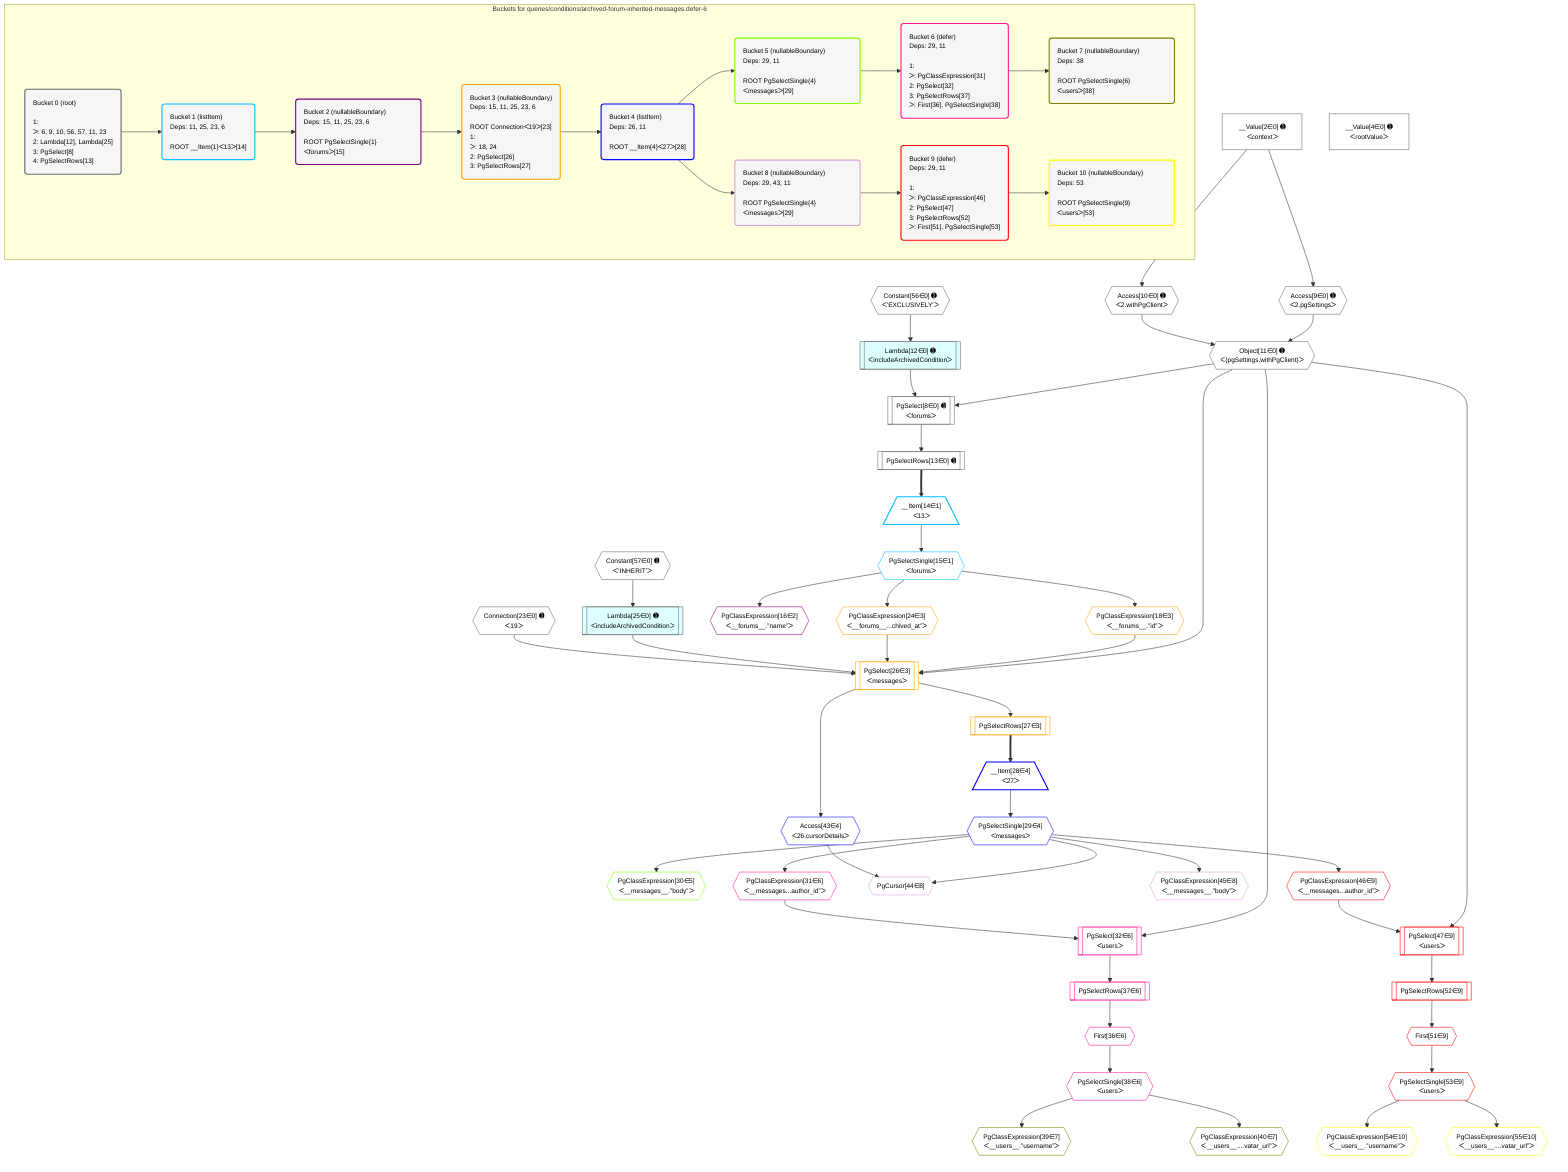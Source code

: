 %%{init: {'themeVariables': { 'fontSize': '12px'}}}%%
graph TD
    classDef path fill:#eee,stroke:#000,color:#000
    classDef plan fill:#fff,stroke-width:1px,color:#000
    classDef itemplan fill:#fff,stroke-width:2px,color:#000
    classDef unbatchedplan fill:#dff,stroke-width:1px,color:#000
    classDef sideeffectplan fill:#fcc,stroke-width:2px,color:#000
    classDef bucket fill:#f6f6f6,color:#000,stroke-width:2px,text-align:left


    %% plan dependencies
    PgSelect8[["PgSelect[8∈0] ➊<br />ᐸforumsᐳ"]]:::plan
    Object11{{"Object[11∈0] ➊<br />ᐸ{pgSettings,withPgClient}ᐳ"}}:::plan
    Lambda12[["Lambda[12∈0] ➊<br />ᐸincludeArchivedConditionᐳ"]]:::unbatchedplan
    Object11 & Lambda12 --> PgSelect8
    Access9{{"Access[9∈0] ➊<br />ᐸ2.pgSettingsᐳ"}}:::plan
    Access10{{"Access[10∈0] ➊<br />ᐸ2.withPgClientᐳ"}}:::plan
    Access9 & Access10 --> Object11
    Connection23{{"Connection[23∈0] ➊<br />ᐸ19ᐳ"}}:::plan
    __Value2["__Value[2∈0] ➊<br />ᐸcontextᐳ"]:::plan
    __Value2 --> Access9
    __Value2 --> Access10
    Constant56{{"Constant[56∈0] ➊<br />ᐸ'EXCLUSIVELY'ᐳ"}}:::plan
    Constant56 --> Lambda12
    PgSelectRows13[["PgSelectRows[13∈0] ➊"]]:::plan
    PgSelect8 --> PgSelectRows13
    Lambda25[["Lambda[25∈0] ➊<br />ᐸincludeArchivedConditionᐳ"]]:::unbatchedplan
    Constant57{{"Constant[57∈0] ➊<br />ᐸ'INHERIT'ᐳ"}}:::plan
    Constant57 --> Lambda25
    __Value4["__Value[4∈0] ➊<br />ᐸrootValueᐳ"]:::plan
    __Item14[/"__Item[14∈1]<br />ᐸ13ᐳ"\]:::itemplan
    PgSelectRows13 ==> __Item14
    PgSelectSingle15{{"PgSelectSingle[15∈1]<br />ᐸforumsᐳ"}}:::plan
    __Item14 --> PgSelectSingle15
    PgClassExpression16{{"PgClassExpression[16∈2]<br />ᐸ__forums__.”name”ᐳ"}}:::plan
    PgSelectSingle15 --> PgClassExpression16
    PgSelect26[["PgSelect[26∈3]<br />ᐸmessagesᐳ"]]:::plan
    PgClassExpression18{{"PgClassExpression[18∈3]<br />ᐸ__forums__.”id”ᐳ"}}:::plan
    PgClassExpression24{{"PgClassExpression[24∈3]<br />ᐸ__forums__...chived_at”ᐳ"}}:::plan
    Object11 & PgClassExpression18 & PgClassExpression24 & Lambda25 & Connection23 --> PgSelect26
    PgSelectSingle15 --> PgClassExpression18
    PgSelectSingle15 --> PgClassExpression24
    PgSelectRows27[["PgSelectRows[27∈3]"]]:::plan
    PgSelect26 --> PgSelectRows27
    __Item28[/"__Item[28∈4]<br />ᐸ27ᐳ"\]:::itemplan
    PgSelectRows27 ==> __Item28
    PgSelectSingle29{{"PgSelectSingle[29∈4]<br />ᐸmessagesᐳ"}}:::plan
    __Item28 --> PgSelectSingle29
    Access43{{"Access[43∈4]<br />ᐸ26.cursorDetailsᐳ"}}:::plan
    PgSelect26 --> Access43
    PgClassExpression30{{"PgClassExpression[30∈5]<br />ᐸ__messages__.”body”ᐳ"}}:::plan
    PgSelectSingle29 --> PgClassExpression30
    PgSelect32[["PgSelect[32∈6]<br />ᐸusersᐳ"]]:::plan
    PgClassExpression31{{"PgClassExpression[31∈6]<br />ᐸ__messages...author_id”ᐳ"}}:::plan
    Object11 & PgClassExpression31 --> PgSelect32
    PgSelectSingle29 --> PgClassExpression31
    First36{{"First[36∈6]"}}:::plan
    PgSelectRows37[["PgSelectRows[37∈6]"]]:::plan
    PgSelectRows37 --> First36
    PgSelect32 --> PgSelectRows37
    PgSelectSingle38{{"PgSelectSingle[38∈6]<br />ᐸusersᐳ"}}:::plan
    First36 --> PgSelectSingle38
    PgClassExpression39{{"PgClassExpression[39∈7]<br />ᐸ__users__.”username”ᐳ"}}:::plan
    PgSelectSingle38 --> PgClassExpression39
    PgClassExpression40{{"PgClassExpression[40∈7]<br />ᐸ__users__....vatar_url”ᐳ"}}:::plan
    PgSelectSingle38 --> PgClassExpression40
    PgCursor44{{"PgCursor[44∈8]"}}:::plan
    PgSelectSingle29 & Access43 --> PgCursor44
    PgClassExpression45{{"PgClassExpression[45∈8]<br />ᐸ__messages__.”body”ᐳ"}}:::plan
    PgSelectSingle29 --> PgClassExpression45
    PgSelect47[["PgSelect[47∈9]<br />ᐸusersᐳ"]]:::plan
    PgClassExpression46{{"PgClassExpression[46∈9]<br />ᐸ__messages...author_id”ᐳ"}}:::plan
    Object11 & PgClassExpression46 --> PgSelect47
    PgSelectSingle29 --> PgClassExpression46
    First51{{"First[51∈9]"}}:::plan
    PgSelectRows52[["PgSelectRows[52∈9]"]]:::plan
    PgSelectRows52 --> First51
    PgSelect47 --> PgSelectRows52
    PgSelectSingle53{{"PgSelectSingle[53∈9]<br />ᐸusersᐳ"}}:::plan
    First51 --> PgSelectSingle53
    PgClassExpression54{{"PgClassExpression[54∈10]<br />ᐸ__users__.”username”ᐳ"}}:::plan
    PgSelectSingle53 --> PgClassExpression54
    PgClassExpression55{{"PgClassExpression[55∈10]<br />ᐸ__users__....vatar_url”ᐳ"}}:::plan
    PgSelectSingle53 --> PgClassExpression55

    %% define steps

    subgraph "Buckets for queries/conditions/archived-forum-inherited-messages.defer-6"
    Bucket0("Bucket 0 (root)<br /><br />1: <br />ᐳ: 6, 9, 10, 56, 57, 11, 23<br />2: Lambda[12], Lambda[25]<br />3: PgSelect[8]<br />4: PgSelectRows[13]"):::bucket
    classDef bucket0 stroke:#696969
    class Bucket0,__Value2,__Value4,PgSelect8,Access9,Access10,Object11,Lambda12,PgSelectRows13,Connection23,Lambda25,Constant56,Constant57 bucket0
    Bucket1("Bucket 1 (listItem)<br />Deps: 11, 25, 23, 6<br /><br />ROOT __Item{1}ᐸ13ᐳ[14]"):::bucket
    classDef bucket1 stroke:#00bfff
    class Bucket1,__Item14,PgSelectSingle15 bucket1
    Bucket2("Bucket 2 (nullableBoundary)<br />Deps: 15, 11, 25, 23, 6<br /><br />ROOT PgSelectSingle{1}ᐸforumsᐳ[15]"):::bucket
    classDef bucket2 stroke:#7f007f
    class Bucket2,PgClassExpression16 bucket2
    Bucket3("Bucket 3 (nullableBoundary)<br />Deps: 15, 11, 25, 23, 6<br /><br />ROOT Connectionᐸ19ᐳ[23]<br />1: <br />ᐳ: 18, 24<br />2: PgSelect[26]<br />3: PgSelectRows[27]"):::bucket
    classDef bucket3 stroke:#ffa500
    class Bucket3,PgClassExpression18,PgClassExpression24,PgSelect26,PgSelectRows27 bucket3
    Bucket4("Bucket 4 (listItem)<br />Deps: 26, 11<br /><br />ROOT __Item{4}ᐸ27ᐳ[28]"):::bucket
    classDef bucket4 stroke:#0000ff
    class Bucket4,__Item28,PgSelectSingle29,Access43 bucket4
    Bucket5("Bucket 5 (nullableBoundary)<br />Deps: 29, 11<br /><br />ROOT PgSelectSingle{4}ᐸmessagesᐳ[29]"):::bucket
    classDef bucket5 stroke:#7fff00
    class Bucket5,PgClassExpression30 bucket5
    Bucket6("Bucket 6 (defer)<br />Deps: 29, 11<br /><br />1: <br />ᐳ: PgClassExpression[31]<br />2: PgSelect[32]<br />3: PgSelectRows[37]<br />ᐳ: First[36], PgSelectSingle[38]"):::bucket
    classDef bucket6 stroke:#ff1493
    class Bucket6,PgClassExpression31,PgSelect32,First36,PgSelectRows37,PgSelectSingle38 bucket6
    Bucket7("Bucket 7 (nullableBoundary)<br />Deps: 38<br /><br />ROOT PgSelectSingle{6}ᐸusersᐳ[38]"):::bucket
    classDef bucket7 stroke:#808000
    class Bucket7,PgClassExpression39,PgClassExpression40 bucket7
    Bucket8("Bucket 8 (nullableBoundary)<br />Deps: 29, 43, 11<br /><br />ROOT PgSelectSingle{4}ᐸmessagesᐳ[29]"):::bucket
    classDef bucket8 stroke:#dda0dd
    class Bucket8,PgCursor44,PgClassExpression45 bucket8
    Bucket9("Bucket 9 (defer)<br />Deps: 29, 11<br /><br />1: <br />ᐳ: PgClassExpression[46]<br />2: PgSelect[47]<br />3: PgSelectRows[52]<br />ᐳ: First[51], PgSelectSingle[53]"):::bucket
    classDef bucket9 stroke:#ff0000
    class Bucket9,PgClassExpression46,PgSelect47,First51,PgSelectRows52,PgSelectSingle53 bucket9
    Bucket10("Bucket 10 (nullableBoundary)<br />Deps: 53<br /><br />ROOT PgSelectSingle{9}ᐸusersᐳ[53]"):::bucket
    classDef bucket10 stroke:#ffff00
    class Bucket10,PgClassExpression54,PgClassExpression55 bucket10
    Bucket0 --> Bucket1
    Bucket1 --> Bucket2
    Bucket2 --> Bucket3
    Bucket3 --> Bucket4
    Bucket4 --> Bucket5 & Bucket8
    Bucket5 --> Bucket6
    Bucket6 --> Bucket7
    Bucket8 --> Bucket9
    Bucket9 --> Bucket10
    end